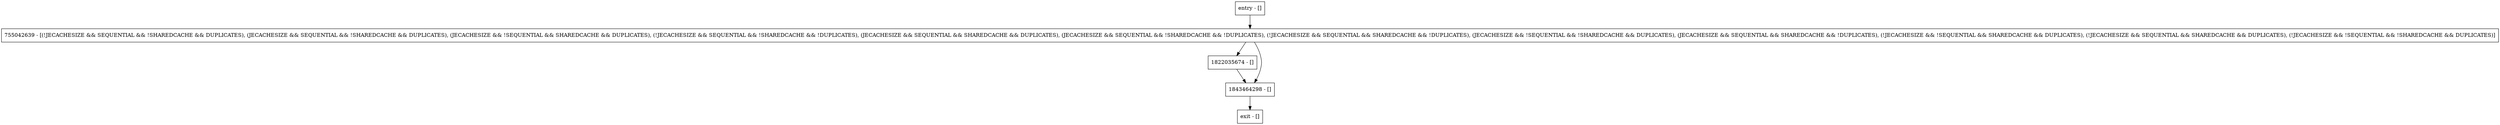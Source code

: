 digraph subtractFromMemoryBudget {
node [shape=record];
entry [label="entry - []"];
exit [label="exit - []"];
1822035674 [label="1822035674 - []"];
1843464298 [label="1843464298 - []"];
755042639 [label="755042639 - [(!JECACHESIZE && SEQUENTIAL && !SHAREDCACHE && DUPLICATES), (JECACHESIZE && SEQUENTIAL && !SHAREDCACHE && DUPLICATES), (JECACHESIZE && !SEQUENTIAL && SHAREDCACHE && DUPLICATES), (!JECACHESIZE && SEQUENTIAL && !SHAREDCACHE && !DUPLICATES), (JECACHESIZE && SEQUENTIAL && SHAREDCACHE && DUPLICATES), (JECACHESIZE && SEQUENTIAL && !SHAREDCACHE && !DUPLICATES), (!JECACHESIZE && SEQUENTIAL && SHAREDCACHE && !DUPLICATES), (JECACHESIZE && !SEQUENTIAL && !SHAREDCACHE && DUPLICATES), (JECACHESIZE && SEQUENTIAL && SHAREDCACHE && !DUPLICATES), (!JECACHESIZE && !SEQUENTIAL && SHAREDCACHE && DUPLICATES), (!JECACHESIZE && SEQUENTIAL && SHAREDCACHE && DUPLICATES), (!JECACHESIZE && !SEQUENTIAL && !SHAREDCACHE && DUPLICATES)]"];
entry;
exit;
entry -> 755042639;
1822035674 -> 1843464298;
1843464298 -> exit;
755042639 -> 1822035674;
755042639 -> 1843464298;
}
